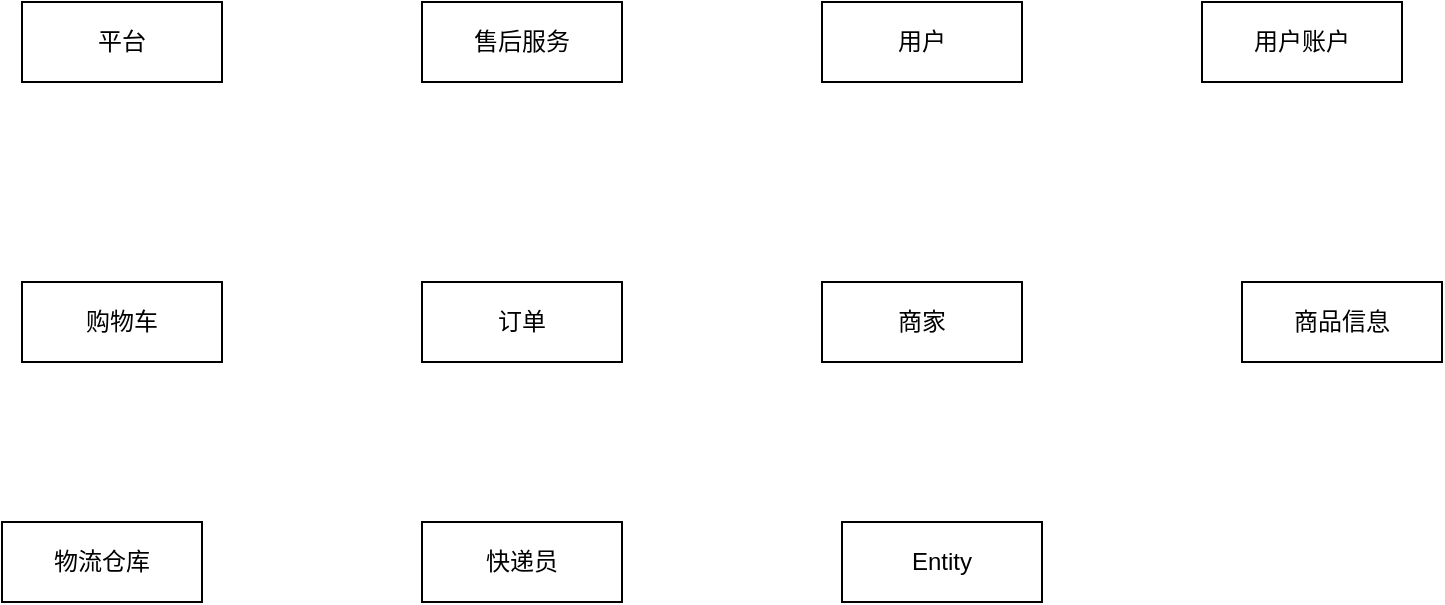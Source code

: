 <mxfile version="22.1.16" type="github">
  <diagram id="R2lEEEUBdFMjLlhIrx00" name="Page-1">
    <mxGraphModel dx="1154" dy="836" grid="1" gridSize="10" guides="1" tooltips="1" connect="1" arrows="1" fold="1" page="1" pageScale="1" pageWidth="3300" pageHeight="4681" math="0" shadow="0" extFonts="Permanent Marker^https://fonts.googleapis.com/css?family=Permanent+Marker">
      <root>
        <mxCell id="0" />
        <mxCell id="1" parent="0" />
        <mxCell id="l2w6q-MAct6ojr39g6QR-12" value="平台" style="whiteSpace=wrap;html=1;align=center;" vertex="1" parent="1">
          <mxGeometry x="160" y="100" width="100" height="40" as="geometry" />
        </mxCell>
        <mxCell id="l2w6q-MAct6ojr39g6QR-13" value="售后服务" style="whiteSpace=wrap;html=1;align=center;" vertex="1" parent="1">
          <mxGeometry x="360" y="100" width="100" height="40" as="geometry" />
        </mxCell>
        <mxCell id="l2w6q-MAct6ojr39g6QR-14" value="用户" style="whiteSpace=wrap;html=1;align=center;" vertex="1" parent="1">
          <mxGeometry x="560" y="100" width="100" height="40" as="geometry" />
        </mxCell>
        <mxCell id="l2w6q-MAct6ojr39g6QR-15" value="用户账户" style="whiteSpace=wrap;html=1;align=center;" vertex="1" parent="1">
          <mxGeometry x="750" y="100" width="100" height="40" as="geometry" />
        </mxCell>
        <mxCell id="l2w6q-MAct6ojr39g6QR-16" value="购物车" style="whiteSpace=wrap;html=1;align=center;" vertex="1" parent="1">
          <mxGeometry x="160" y="240" width="100" height="40" as="geometry" />
        </mxCell>
        <mxCell id="l2w6q-MAct6ojr39g6QR-17" value="订单" style="whiteSpace=wrap;html=1;align=center;" vertex="1" parent="1">
          <mxGeometry x="360" y="240" width="100" height="40" as="geometry" />
        </mxCell>
        <mxCell id="l2w6q-MAct6ojr39g6QR-18" value="商家" style="whiteSpace=wrap;html=1;align=center;" vertex="1" parent="1">
          <mxGeometry x="560" y="240" width="100" height="40" as="geometry" />
        </mxCell>
        <mxCell id="l2w6q-MAct6ojr39g6QR-19" value="商品信息" style="whiteSpace=wrap;html=1;align=center;" vertex="1" parent="1">
          <mxGeometry x="770" y="240" width="100" height="40" as="geometry" />
        </mxCell>
        <mxCell id="l2w6q-MAct6ojr39g6QR-20" value="物流仓库" style="whiteSpace=wrap;html=1;align=center;" vertex="1" parent="1">
          <mxGeometry x="150" y="360" width="100" height="40" as="geometry" />
        </mxCell>
        <mxCell id="l2w6q-MAct6ojr39g6QR-21" value="快递员" style="whiteSpace=wrap;html=1;align=center;" vertex="1" parent="1">
          <mxGeometry x="360" y="360" width="100" height="40" as="geometry" />
        </mxCell>
        <mxCell id="l2w6q-MAct6ojr39g6QR-22" value="Entity" style="whiteSpace=wrap;html=1;align=center;" vertex="1" parent="1">
          <mxGeometry x="570" y="360" width="100" height="40" as="geometry" />
        </mxCell>
      </root>
    </mxGraphModel>
  </diagram>
</mxfile>
